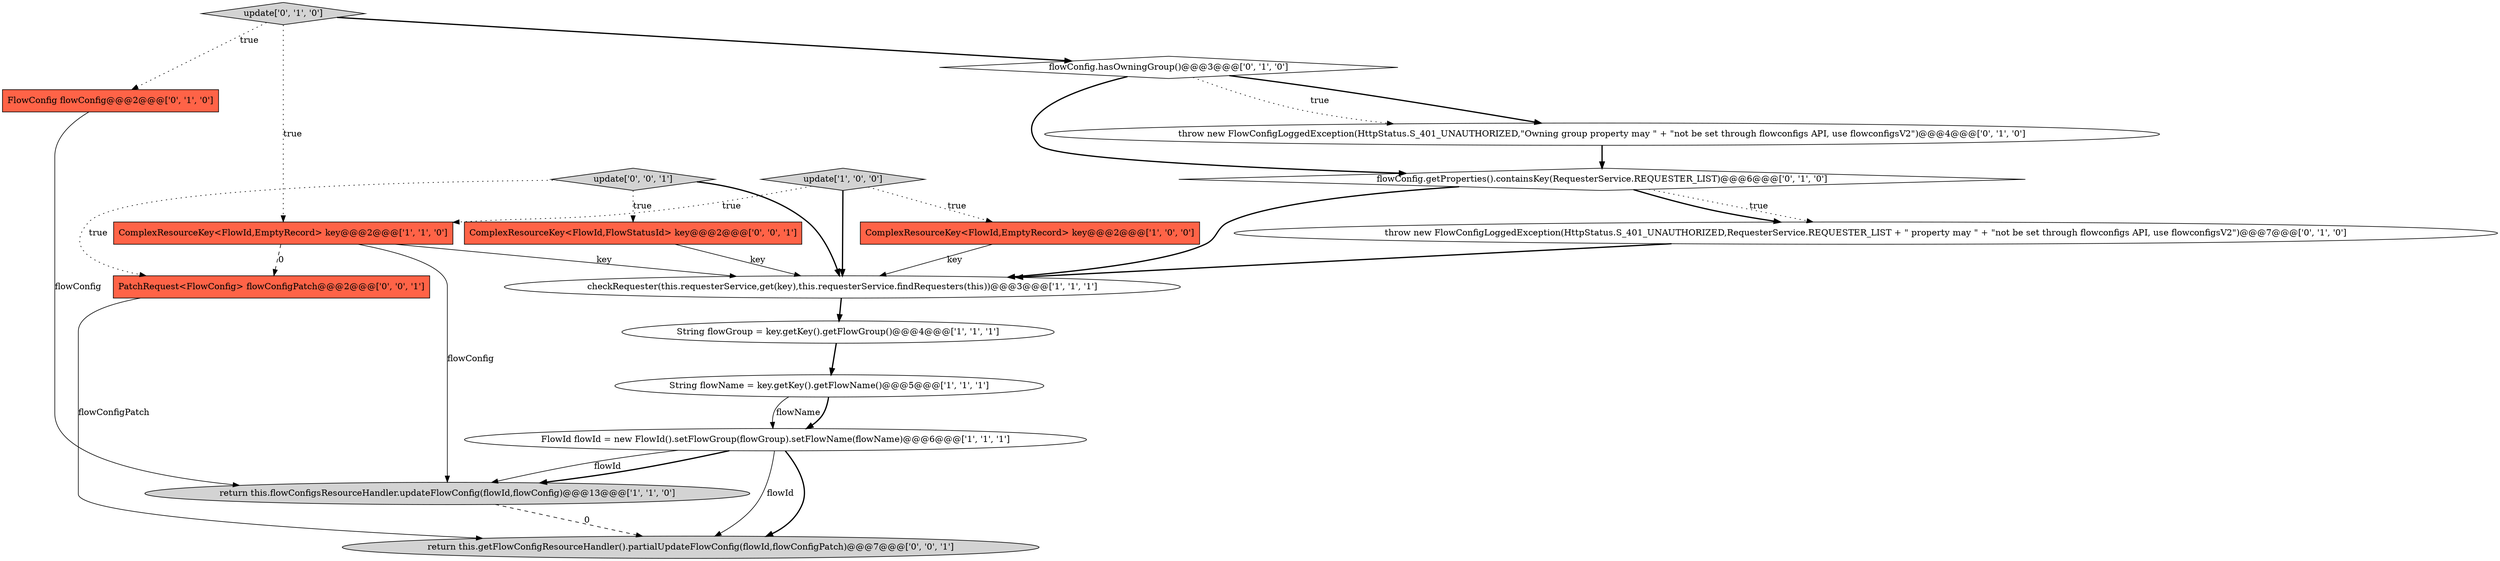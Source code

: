 digraph {
4 [style = filled, label = "checkRequester(this.requesterService,get(key),this.requesterService.findRequesters(this))@@@3@@@['1', '1', '1']", fillcolor = white, shape = ellipse image = "AAA0AAABBB1BBB"];
2 [style = filled, label = "ComplexResourceKey<FlowId,EmptyRecord> key@@@2@@@['1', '0', '0']", fillcolor = tomato, shape = box image = "AAA0AAABBB1BBB"];
3 [style = filled, label = "return this.flowConfigsResourceHandler.updateFlowConfig(flowId,flowConfig)@@@13@@@['1', '1', '0']", fillcolor = lightgray, shape = ellipse image = "AAA0AAABBB1BBB"];
5 [style = filled, label = "update['1', '0', '0']", fillcolor = lightgray, shape = diamond image = "AAA0AAABBB1BBB"];
8 [style = filled, label = "FlowConfig flowConfig@@@2@@@['0', '1', '0']", fillcolor = tomato, shape = box image = "AAA0AAABBB2BBB"];
10 [style = filled, label = "update['0', '1', '0']", fillcolor = lightgray, shape = diamond image = "AAA0AAABBB2BBB"];
0 [style = filled, label = "String flowGroup = key.getKey().getFlowGroup()@@@4@@@['1', '1', '1']", fillcolor = white, shape = ellipse image = "AAA0AAABBB1BBB"];
12 [style = filled, label = "flowConfig.getProperties().containsKey(RequesterService.REQUESTER_LIST)@@@6@@@['0', '1', '0']", fillcolor = white, shape = diamond image = "AAA1AAABBB2BBB"];
16 [style = filled, label = "ComplexResourceKey<FlowId,FlowStatusId> key@@@2@@@['0', '0', '1']", fillcolor = tomato, shape = box image = "AAA0AAABBB3BBB"];
13 [style = filled, label = "throw new FlowConfigLoggedException(HttpStatus.S_401_UNAUTHORIZED,RequesterService.REQUESTER_LIST + \" property may \" + \"not be set through flowconfigs API, use flowconfigsV2\")@@@7@@@['0', '1', '0']", fillcolor = white, shape = ellipse image = "AAA1AAABBB2BBB"];
11 [style = filled, label = "throw new FlowConfigLoggedException(HttpStatus.S_401_UNAUTHORIZED,\"Owning group property may \" + \"not be set through flowconfigs API, use flowconfigsV2\")@@@4@@@['0', '1', '0']", fillcolor = white, shape = ellipse image = "AAA1AAABBB2BBB"];
7 [style = filled, label = "ComplexResourceKey<FlowId,EmptyRecord> key@@@2@@@['1', '1', '0']", fillcolor = tomato, shape = box image = "AAA0AAABBB1BBB"];
1 [style = filled, label = "String flowName = key.getKey().getFlowName()@@@5@@@['1', '1', '1']", fillcolor = white, shape = ellipse image = "AAA0AAABBB1BBB"];
6 [style = filled, label = "FlowId flowId = new FlowId().setFlowGroup(flowGroup).setFlowName(flowName)@@@6@@@['1', '1', '1']", fillcolor = white, shape = ellipse image = "AAA0AAABBB1BBB"];
17 [style = filled, label = "PatchRequest<FlowConfig> flowConfigPatch@@@2@@@['0', '0', '1']", fillcolor = tomato, shape = box image = "AAA0AAABBB3BBB"];
14 [style = filled, label = "return this.getFlowConfigResourceHandler().partialUpdateFlowConfig(flowId,flowConfigPatch)@@@7@@@['0', '0', '1']", fillcolor = lightgray, shape = ellipse image = "AAA0AAABBB3BBB"];
15 [style = filled, label = "update['0', '0', '1']", fillcolor = lightgray, shape = diamond image = "AAA0AAABBB3BBB"];
9 [style = filled, label = "flowConfig.hasOwningGroup()@@@3@@@['0', '1', '0']", fillcolor = white, shape = diamond image = "AAA1AAABBB2BBB"];
15->17 [style = dotted, label="true"];
9->11 [style = bold, label=""];
11->12 [style = bold, label=""];
13->4 [style = bold, label=""];
1->6 [style = solid, label="flowName"];
2->4 [style = solid, label="key"];
10->9 [style = bold, label=""];
12->4 [style = bold, label=""];
15->4 [style = bold, label=""];
9->11 [style = dotted, label="true"];
12->13 [style = dotted, label="true"];
17->14 [style = solid, label="flowConfigPatch"];
3->14 [style = dashed, label="0"];
5->7 [style = dotted, label="true"];
10->7 [style = dotted, label="true"];
1->6 [style = bold, label=""];
0->1 [style = bold, label=""];
5->4 [style = bold, label=""];
12->13 [style = bold, label=""];
7->17 [style = dashed, label="0"];
6->14 [style = bold, label=""];
10->8 [style = dotted, label="true"];
6->3 [style = bold, label=""];
16->4 [style = solid, label="key"];
6->14 [style = solid, label="flowId"];
8->3 [style = solid, label="flowConfig"];
15->16 [style = dotted, label="true"];
7->4 [style = solid, label="key"];
7->3 [style = solid, label="flowConfig"];
5->2 [style = dotted, label="true"];
6->3 [style = solid, label="flowId"];
4->0 [style = bold, label=""];
9->12 [style = bold, label=""];
}
